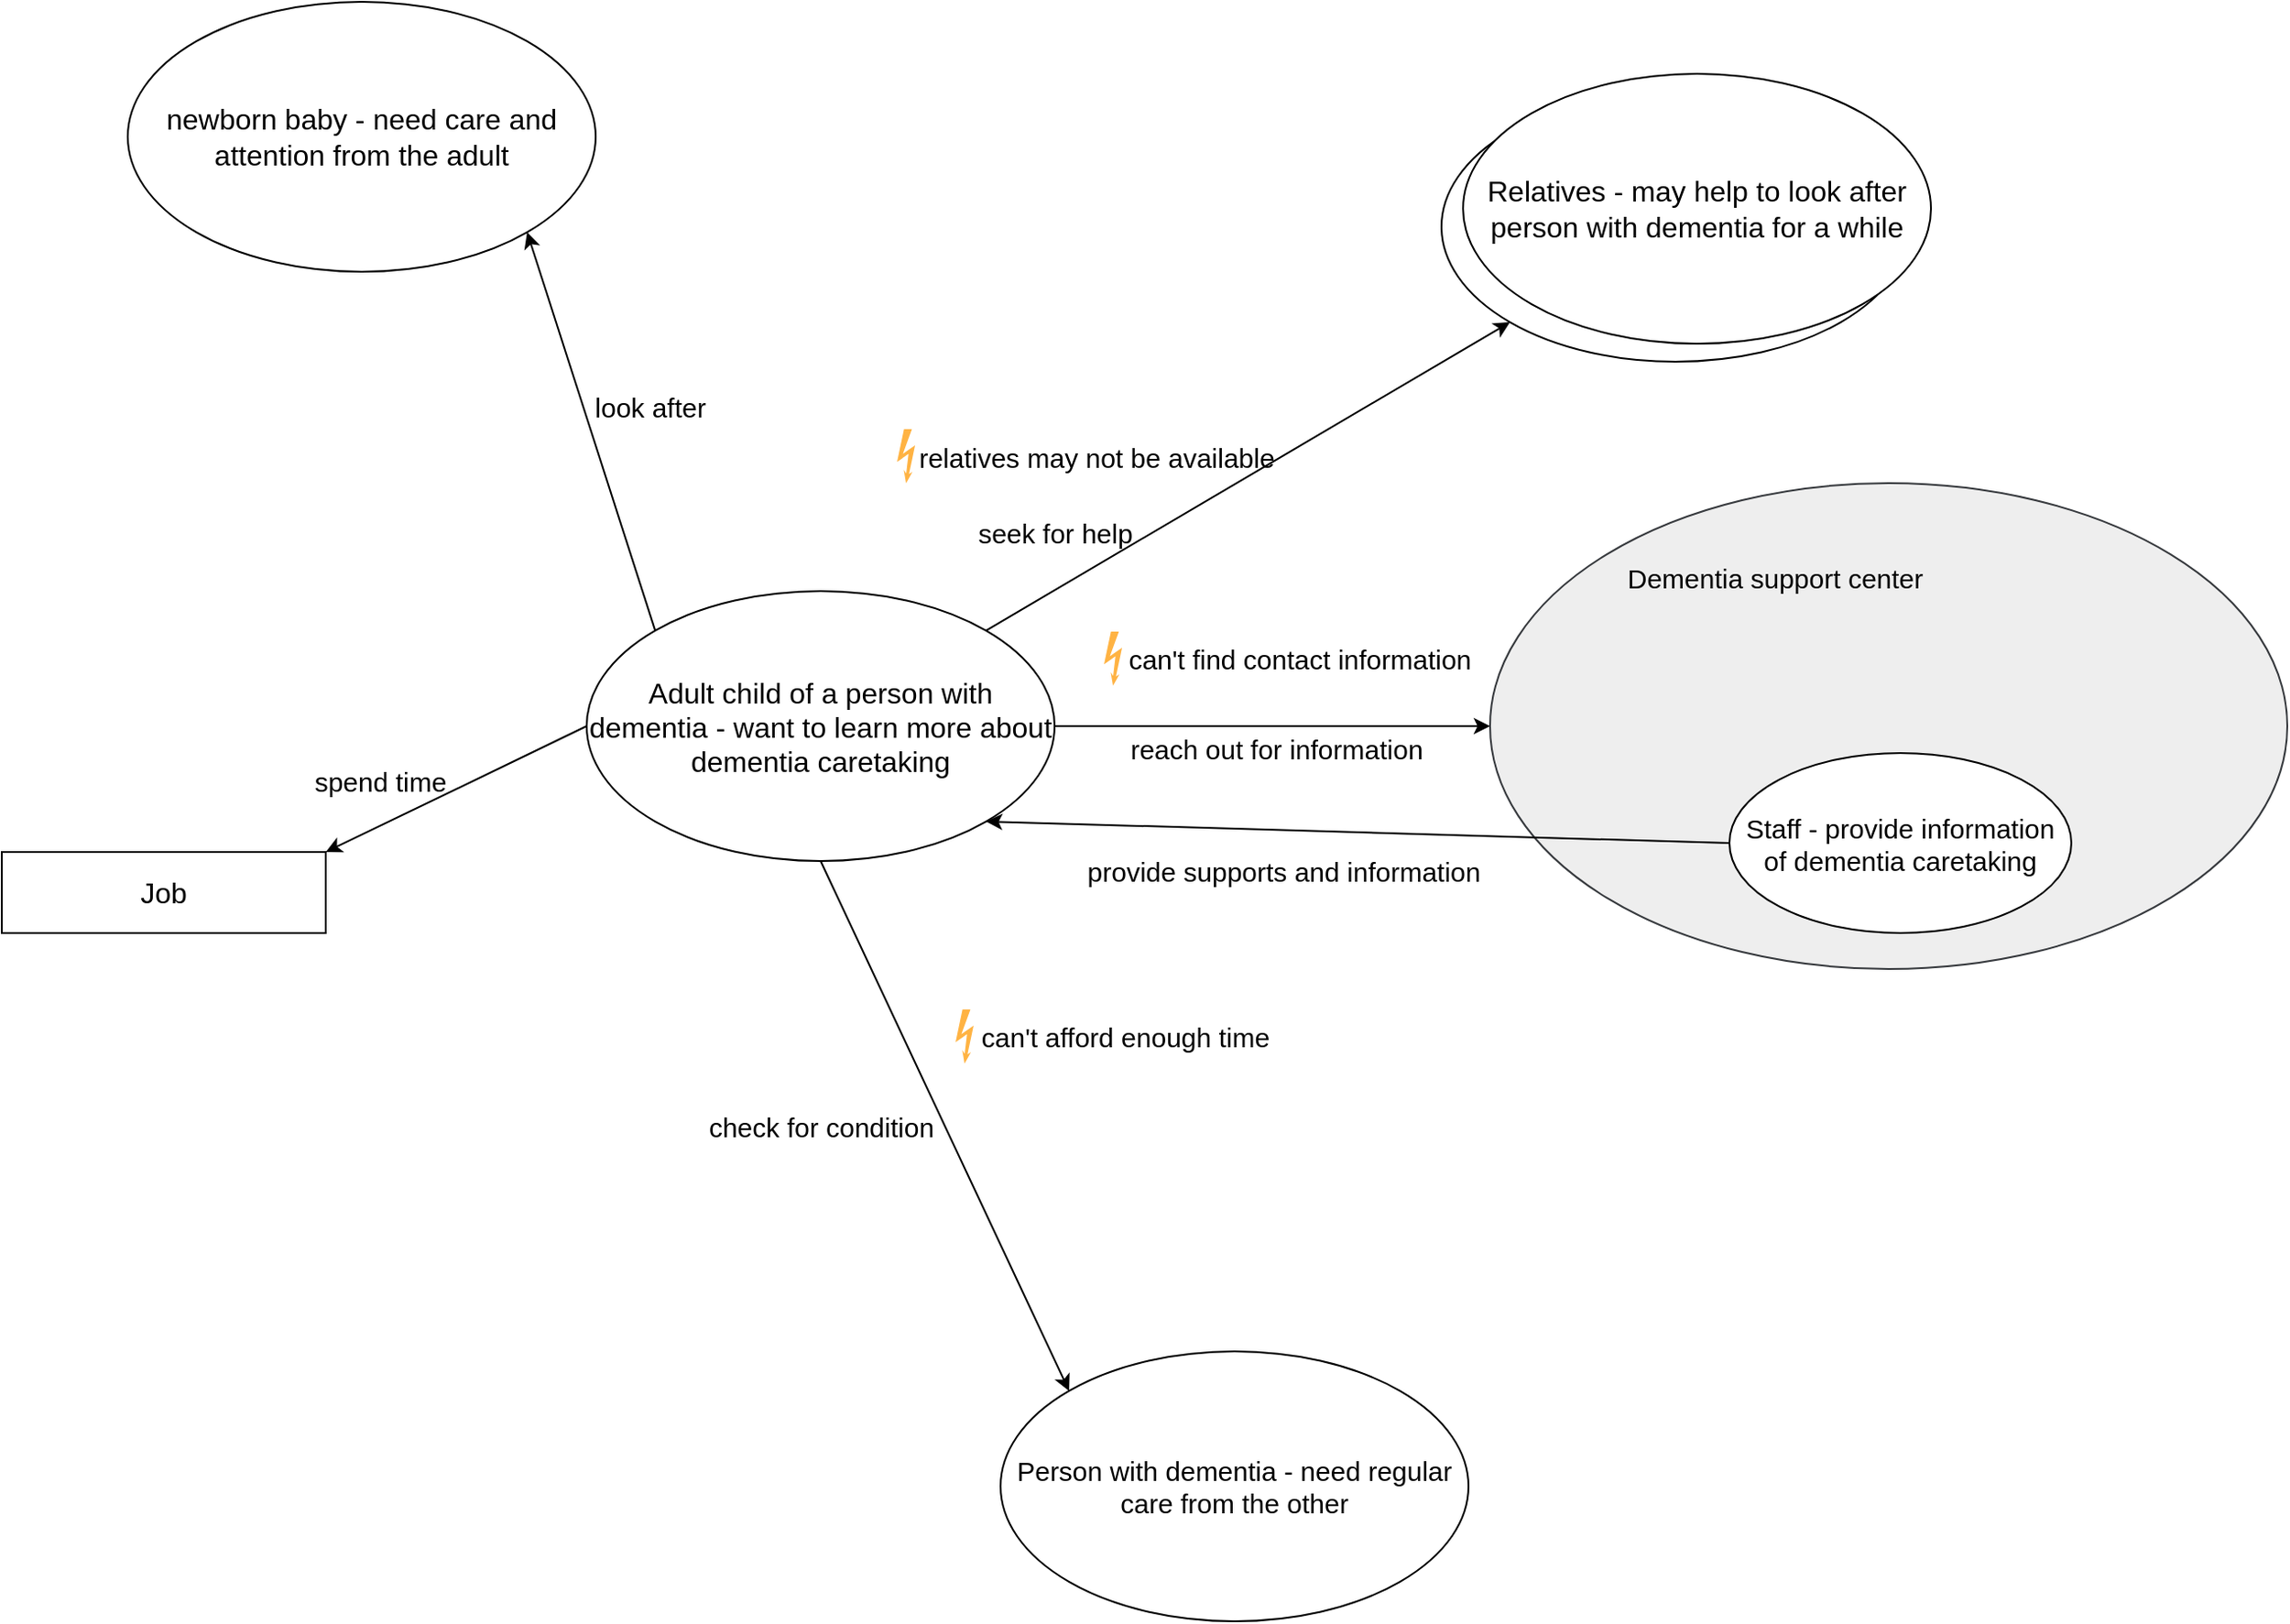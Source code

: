<mxfile version="26.0.16">
  <diagram name="Page-1" id="w-GSn4rVRWABjTmaKZI6">
    <mxGraphModel grid="1" page="1" gridSize="10" guides="1" tooltips="1" connect="1" arrows="1" fold="1" pageScale="1" pageWidth="827" pageHeight="1169" math="0" shadow="0">
      <root>
        <mxCell id="0" />
        <mxCell id="1" parent="0" />
        <mxCell id="uMwNMx3S04j1B5KmobcH-7" style="rounded=0;orthogonalLoop=1;jettySize=auto;html=1;exitX=1;exitY=0;exitDx=0;exitDy=0;entryX=0;entryY=1;entryDx=0;entryDy=0;" edge="1" parent="1" source="uMwNMx3S04j1B5KmobcH-1" target="uMwNMx3S04j1B5KmobcH-6">
          <mxGeometry relative="1" as="geometry" />
        </mxCell>
        <mxCell id="uMwNMx3S04j1B5KmobcH-12" style="rounded=0;orthogonalLoop=1;jettySize=auto;html=1;exitX=1;exitY=0.5;exitDx=0;exitDy=0;entryX=0;entryY=0.5;entryDx=0;entryDy=0;" edge="1" parent="1" source="uMwNMx3S04j1B5KmobcH-1" target="uMwNMx3S04j1B5KmobcH-3">
          <mxGeometry relative="1" as="geometry" />
        </mxCell>
        <mxCell id="uMwNMx3S04j1B5KmobcH-19" style="rounded=0;orthogonalLoop=1;jettySize=auto;html=1;exitX=0;exitY=0;exitDx=0;exitDy=0;entryX=1;entryY=1;entryDx=0;entryDy=0;" edge="1" parent="1" source="uMwNMx3S04j1B5KmobcH-1" target="uMwNMx3S04j1B5KmobcH-18">
          <mxGeometry relative="1" as="geometry" />
        </mxCell>
        <mxCell id="uMwNMx3S04j1B5KmobcH-22" style="rounded=0;orthogonalLoop=1;jettySize=auto;html=1;exitX=0;exitY=0.5;exitDx=0;exitDy=0;entryX=1;entryY=0;entryDx=0;entryDy=0;" edge="1" parent="1" source="uMwNMx3S04j1B5KmobcH-1" target="uMwNMx3S04j1B5KmobcH-21">
          <mxGeometry relative="1" as="geometry" />
        </mxCell>
        <mxCell id="uMwNMx3S04j1B5KmobcH-25" style="rounded=0;orthogonalLoop=1;jettySize=auto;html=1;exitX=0.5;exitY=1;exitDx=0;exitDy=0;entryX=0;entryY=0;entryDx=0;entryDy=0;" edge="1" parent="1" source="uMwNMx3S04j1B5KmobcH-1" target="uMwNMx3S04j1B5KmobcH-24">
          <mxGeometry relative="1" as="geometry" />
        </mxCell>
        <mxCell id="uMwNMx3S04j1B5KmobcH-1" value="&lt;font style=&quot;font-size: 16px;&quot;&gt;Adult child of a person with dementia - want to learn more about dementia caretaking&lt;/font&gt;" style="ellipse;whiteSpace=wrap;html=1;" vertex="1" parent="1">
          <mxGeometry x="-35" y="897.5" width="260" height="150" as="geometry" />
        </mxCell>
        <mxCell id="uMwNMx3S04j1B5KmobcH-3" value="" style="ellipse;whiteSpace=wrap;html=1;fillColor=#eeeeee;strokeColor=#36393d;" vertex="1" parent="1">
          <mxGeometry x="467" y="837.5" width="443" height="270" as="geometry" />
        </mxCell>
        <mxCell id="uMwNMx3S04j1B5KmobcH-4" value="&lt;font style=&quot;font-size: 15px;&quot;&gt;Dementia support center&lt;/font&gt;" style="text;html=1;align=center;verticalAlign=middle;resizable=0;points=[];autosize=1;strokeColor=none;fillColor=none;" vertex="1" parent="1">
          <mxGeometry x="530" y="875" width="190" height="30" as="geometry" />
        </mxCell>
        <mxCell id="uMwNMx3S04j1B5KmobcH-14" style="rounded=0;orthogonalLoop=1;jettySize=auto;html=1;exitX=0;exitY=0.5;exitDx=0;exitDy=0;entryX=1;entryY=1;entryDx=0;entryDy=0;" edge="1" parent="1" source="uMwNMx3S04j1B5KmobcH-5" target="uMwNMx3S04j1B5KmobcH-1">
          <mxGeometry relative="1" as="geometry" />
        </mxCell>
        <mxCell id="uMwNMx3S04j1B5KmobcH-5" value="&lt;font style=&quot;font-size: 15px;&quot;&gt;Staff - provide information of dementia caretaking&lt;/font&gt;" style="ellipse;whiteSpace=wrap;html=1;" vertex="1" parent="1">
          <mxGeometry x="600" y="987.5" width="190" height="100" as="geometry" />
        </mxCell>
        <mxCell id="uMwNMx3S04j1B5KmobcH-6" value="" style="ellipse;whiteSpace=wrap;html=1;" vertex="1" parent="1">
          <mxGeometry x="440" y="620" width="260" height="150" as="geometry" />
        </mxCell>
        <mxCell id="uMwNMx3S04j1B5KmobcH-8" value="&lt;font style=&quot;font-size: 15px;&quot;&gt;seek for help&lt;/font&gt;" style="text;html=1;align=center;verticalAlign=middle;resizable=0;points=[];autosize=1;strokeColor=none;fillColor=none;" vertex="1" parent="1">
          <mxGeometry x="170" y="850" width="110" height="30" as="geometry" />
        </mxCell>
        <mxCell id="uMwNMx3S04j1B5KmobcH-9" value="&lt;font style=&quot;font-size: 15px;&quot;&gt;relatives may not be available&lt;/font&gt;" style="text;html=1;align=center;verticalAlign=middle;resizable=0;points=[];autosize=1;strokeColor=none;fillColor=none;" vertex="1" parent="1">
          <mxGeometry x="137.5" y="807.5" width="220" height="30" as="geometry" />
        </mxCell>
        <mxCell id="uMwNMx3S04j1B5KmobcH-10" value="" style="shape=mxgraph.signs.safety.high_voltage_2;html=1;pointerEvents=1;fillColor=#FFB343;strokeColor=none;verticalLabelPosition=bottom;verticalAlign=top;align=center;sketch=0;" vertex="1" parent="1">
          <mxGeometry x="137.5" y="807.5" width="10" height="30" as="geometry" />
        </mxCell>
        <mxCell id="uMwNMx3S04j1B5KmobcH-11" value="&lt;font style=&quot;font-size: 16px;&quot;&gt;Relatives - may help to look after person with dementia for a while&lt;/font&gt;" style="ellipse;whiteSpace=wrap;html=1;" vertex="1" parent="1">
          <mxGeometry x="452" y="610" width="260" height="150" as="geometry" />
        </mxCell>
        <mxCell id="uMwNMx3S04j1B5KmobcH-13" value="&lt;font style=&quot;font-size: 15px;&quot;&gt;reach out for information&lt;/font&gt;" style="text;html=1;align=center;verticalAlign=middle;resizable=0;points=[];autosize=1;strokeColor=none;fillColor=none;" vertex="1" parent="1">
          <mxGeometry x="252.5" y="970" width="190" height="30" as="geometry" />
        </mxCell>
        <mxCell id="uMwNMx3S04j1B5KmobcH-15" value="&lt;font style=&quot;font-size: 15px;&quot;&gt;can&#39;t find contact information&amp;nbsp;&lt;/font&gt;" style="text;html=1;align=center;verticalAlign=middle;resizable=0;points=[];autosize=1;strokeColor=none;fillColor=none;" vertex="1" parent="1">
          <mxGeometry x="252.5" y="920" width="220" height="30" as="geometry" />
        </mxCell>
        <mxCell id="uMwNMx3S04j1B5KmobcH-16" value="" style="shape=mxgraph.signs.safety.high_voltage_2;html=1;pointerEvents=1;fillColor=#FFB343;strokeColor=none;verticalLabelPosition=bottom;verticalAlign=top;align=center;sketch=0;" vertex="1" parent="1">
          <mxGeometry x="252.5" y="920" width="10" height="30" as="geometry" />
        </mxCell>
        <mxCell id="uMwNMx3S04j1B5KmobcH-17" value="&lt;font style=&quot;font-size: 15px;&quot;&gt;provide supports and information&lt;/font&gt;" style="text;html=1;align=center;verticalAlign=middle;resizable=0;points=[];autosize=1;strokeColor=none;fillColor=none;" vertex="1" parent="1">
          <mxGeometry x="232" y="1038" width="240" height="30" as="geometry" />
        </mxCell>
        <mxCell id="uMwNMx3S04j1B5KmobcH-18" value="&lt;font style=&quot;font-size: 16px;&quot;&gt;newborn baby - need care and attention from the adult&lt;/font&gt;" style="ellipse;whiteSpace=wrap;html=1;" vertex="1" parent="1">
          <mxGeometry x="-290" y="570" width="260" height="150" as="geometry" />
        </mxCell>
        <mxCell id="uMwNMx3S04j1B5KmobcH-20" value="&lt;font style=&quot;font-size: 15px;&quot;&gt;look after&lt;/font&gt;" style="text;html=1;align=center;verticalAlign=middle;resizable=0;points=[];autosize=1;strokeColor=none;fillColor=none;" vertex="1" parent="1">
          <mxGeometry x="-45" y="780" width="90" height="30" as="geometry" />
        </mxCell>
        <mxCell id="uMwNMx3S04j1B5KmobcH-21" value="&lt;font style=&quot;font-size: 16px;&quot;&gt;Job&lt;/font&gt;" style="rounded=0;whiteSpace=wrap;html=1;" vertex="1" parent="1">
          <mxGeometry x="-360" y="1042.5" width="180" height="45" as="geometry" />
        </mxCell>
        <mxCell id="uMwNMx3S04j1B5KmobcH-23" value="&lt;font style=&quot;font-size: 15px;&quot;&gt;spend time&lt;/font&gt;" style="text;html=1;align=center;verticalAlign=middle;resizable=0;points=[];autosize=1;strokeColor=none;fillColor=none;" vertex="1" parent="1">
          <mxGeometry x="-200" y="987.5" width="100" height="30" as="geometry" />
        </mxCell>
        <mxCell id="uMwNMx3S04j1B5KmobcH-24" value="&lt;font style=&quot;font-size: 15px;&quot;&gt;Person with dementia - need regular care from the other&lt;/font&gt;" style="ellipse;whiteSpace=wrap;html=1;" vertex="1" parent="1">
          <mxGeometry x="195" y="1320" width="260" height="150" as="geometry" />
        </mxCell>
        <mxCell id="uMwNMx3S04j1B5KmobcH-26" value="&lt;font style=&quot;font-size: 15px;&quot;&gt;can&#39;t afford enough time&lt;/font&gt;" style="text;html=1;align=center;verticalAlign=middle;resizable=0;points=[];autosize=1;strokeColor=none;fillColor=none;" vertex="1" parent="1">
          <mxGeometry x="173.5" y="1130" width="180" height="30" as="geometry" />
        </mxCell>
        <mxCell id="uMwNMx3S04j1B5KmobcH-27" value="" style="shape=mxgraph.signs.safety.high_voltage_2;html=1;pointerEvents=1;fillColor=#FFB343;strokeColor=none;verticalLabelPosition=bottom;verticalAlign=top;align=center;sketch=0;" vertex="1" parent="1">
          <mxGeometry x="170" y="1130" width="10" height="30" as="geometry" />
        </mxCell>
        <mxCell id="uMwNMx3S04j1B5KmobcH-28" value="&lt;font style=&quot;font-size: 15px;&quot;&gt;check for condition&lt;/font&gt;" style="text;html=1;align=center;verticalAlign=middle;resizable=0;points=[];autosize=1;strokeColor=none;fillColor=none;" vertex="1" parent="1">
          <mxGeometry x="20" y="1180" width="150" height="30" as="geometry" />
        </mxCell>
      </root>
    </mxGraphModel>
  </diagram>
</mxfile>
